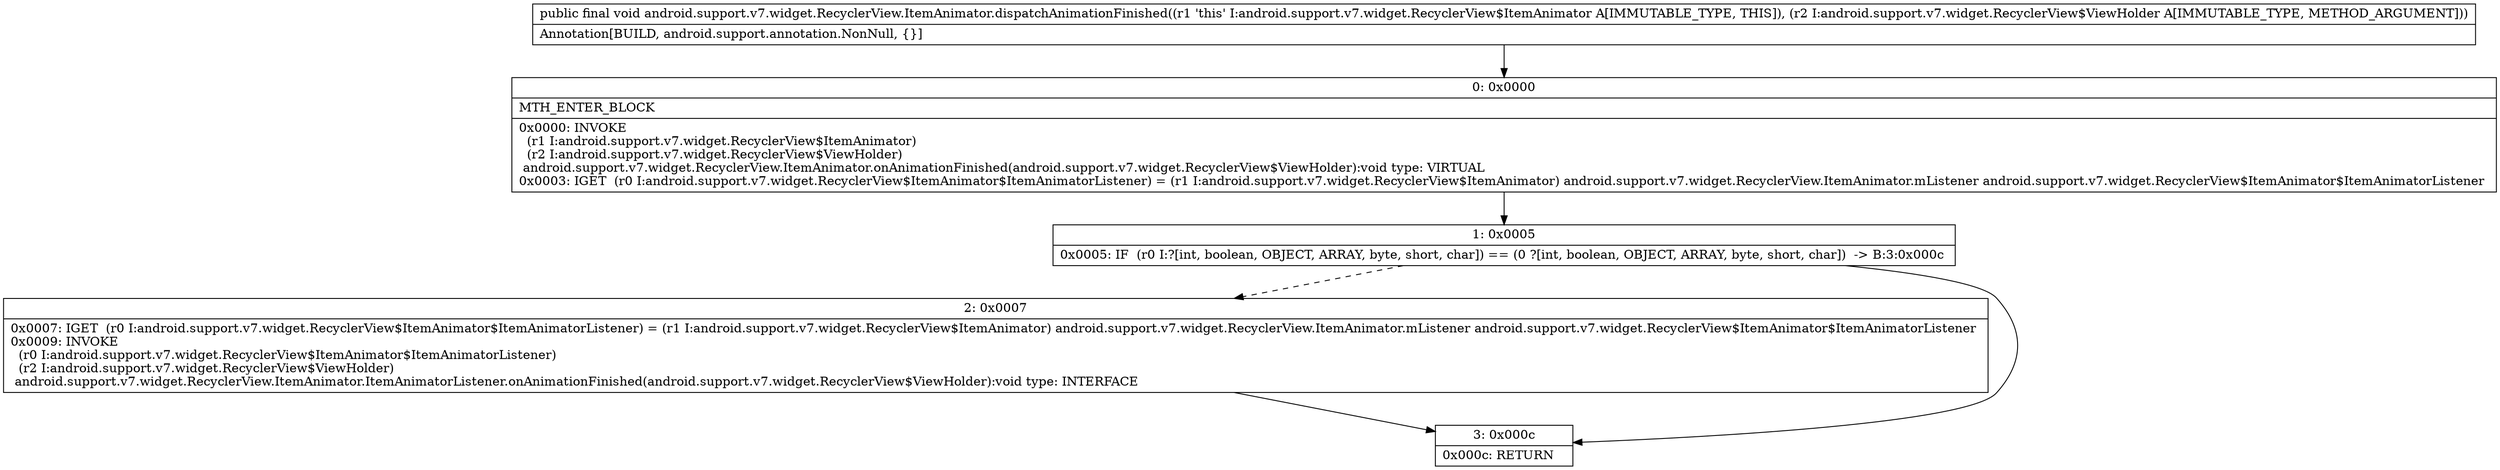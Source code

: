 digraph "CFG forandroid.support.v7.widget.RecyclerView.ItemAnimator.dispatchAnimationFinished(Landroid\/support\/v7\/widget\/RecyclerView$ViewHolder;)V" {
Node_0 [shape=record,label="{0\:\ 0x0000|MTH_ENTER_BLOCK\l|0x0000: INVOKE  \l  (r1 I:android.support.v7.widget.RecyclerView$ItemAnimator)\l  (r2 I:android.support.v7.widget.RecyclerView$ViewHolder)\l android.support.v7.widget.RecyclerView.ItemAnimator.onAnimationFinished(android.support.v7.widget.RecyclerView$ViewHolder):void type: VIRTUAL \l0x0003: IGET  (r0 I:android.support.v7.widget.RecyclerView$ItemAnimator$ItemAnimatorListener) = (r1 I:android.support.v7.widget.RecyclerView$ItemAnimator) android.support.v7.widget.RecyclerView.ItemAnimator.mListener android.support.v7.widget.RecyclerView$ItemAnimator$ItemAnimatorListener \l}"];
Node_1 [shape=record,label="{1\:\ 0x0005|0x0005: IF  (r0 I:?[int, boolean, OBJECT, ARRAY, byte, short, char]) == (0 ?[int, boolean, OBJECT, ARRAY, byte, short, char])  \-\> B:3:0x000c \l}"];
Node_2 [shape=record,label="{2\:\ 0x0007|0x0007: IGET  (r0 I:android.support.v7.widget.RecyclerView$ItemAnimator$ItemAnimatorListener) = (r1 I:android.support.v7.widget.RecyclerView$ItemAnimator) android.support.v7.widget.RecyclerView.ItemAnimator.mListener android.support.v7.widget.RecyclerView$ItemAnimator$ItemAnimatorListener \l0x0009: INVOKE  \l  (r0 I:android.support.v7.widget.RecyclerView$ItemAnimator$ItemAnimatorListener)\l  (r2 I:android.support.v7.widget.RecyclerView$ViewHolder)\l android.support.v7.widget.RecyclerView.ItemAnimator.ItemAnimatorListener.onAnimationFinished(android.support.v7.widget.RecyclerView$ViewHolder):void type: INTERFACE \l}"];
Node_3 [shape=record,label="{3\:\ 0x000c|0x000c: RETURN   \l}"];
MethodNode[shape=record,label="{public final void android.support.v7.widget.RecyclerView.ItemAnimator.dispatchAnimationFinished((r1 'this' I:android.support.v7.widget.RecyclerView$ItemAnimator A[IMMUTABLE_TYPE, THIS]), (r2 I:android.support.v7.widget.RecyclerView$ViewHolder A[IMMUTABLE_TYPE, METHOD_ARGUMENT]))  | Annotation[BUILD, android.support.annotation.NonNull, \{\}]\l}"];
MethodNode -> Node_0;
Node_0 -> Node_1;
Node_1 -> Node_2[style=dashed];
Node_1 -> Node_3;
Node_2 -> Node_3;
}

